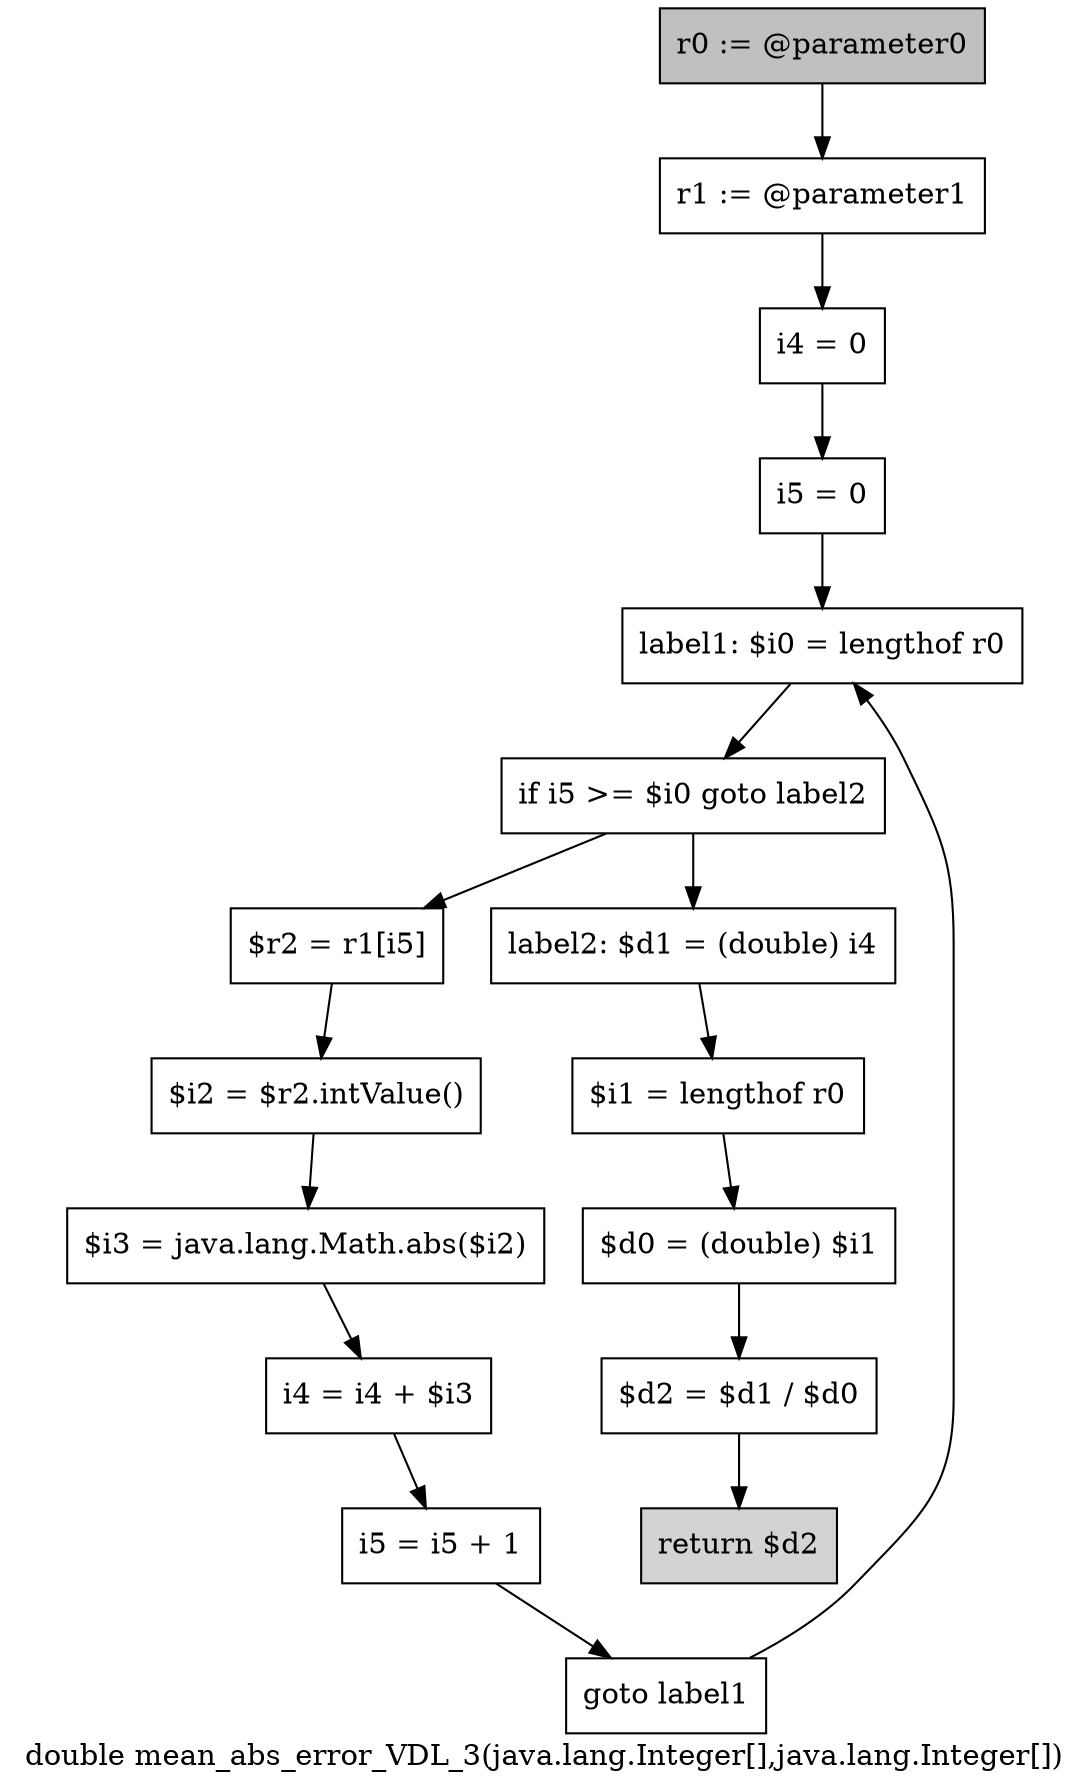 digraph "double mean_abs_error_VDL_3(java.lang.Integer[],java.lang.Integer[])" {
    label="double mean_abs_error_VDL_3(java.lang.Integer[],java.lang.Integer[])";
    node [shape=box];
    "0" [style=filled,fillcolor=gray,label="r0 := @parameter0",];
    "1" [label="r1 := @parameter1",];
    "0"->"1";
    "2" [label="i4 = 0",];
    "1"->"2";
    "3" [label="i5 = 0",];
    "2"->"3";
    "4" [label="label1: $i0 = lengthof r0",];
    "3"->"4";
    "5" [label="if i5 >= $i0 goto label2",];
    "4"->"5";
    "6" [label="$r2 = r1[i5]",];
    "5"->"6";
    "12" [label="label2: $d1 = (double) i4",];
    "5"->"12";
    "7" [label="$i2 = $r2.intValue()",];
    "6"->"7";
    "8" [label="$i3 = java.lang.Math.abs($i2)",];
    "7"->"8";
    "9" [label="i4 = i4 + $i3",];
    "8"->"9";
    "10" [label="i5 = i5 + 1",];
    "9"->"10";
    "11" [label="goto label1",];
    "10"->"11";
    "11"->"4";
    "13" [label="$i1 = lengthof r0",];
    "12"->"13";
    "14" [label="$d0 = (double) $i1",];
    "13"->"14";
    "15" [label="$d2 = $d1 / $d0",];
    "14"->"15";
    "16" [style=filled,fillcolor=lightgray,label="return $d2",];
    "15"->"16";
}
